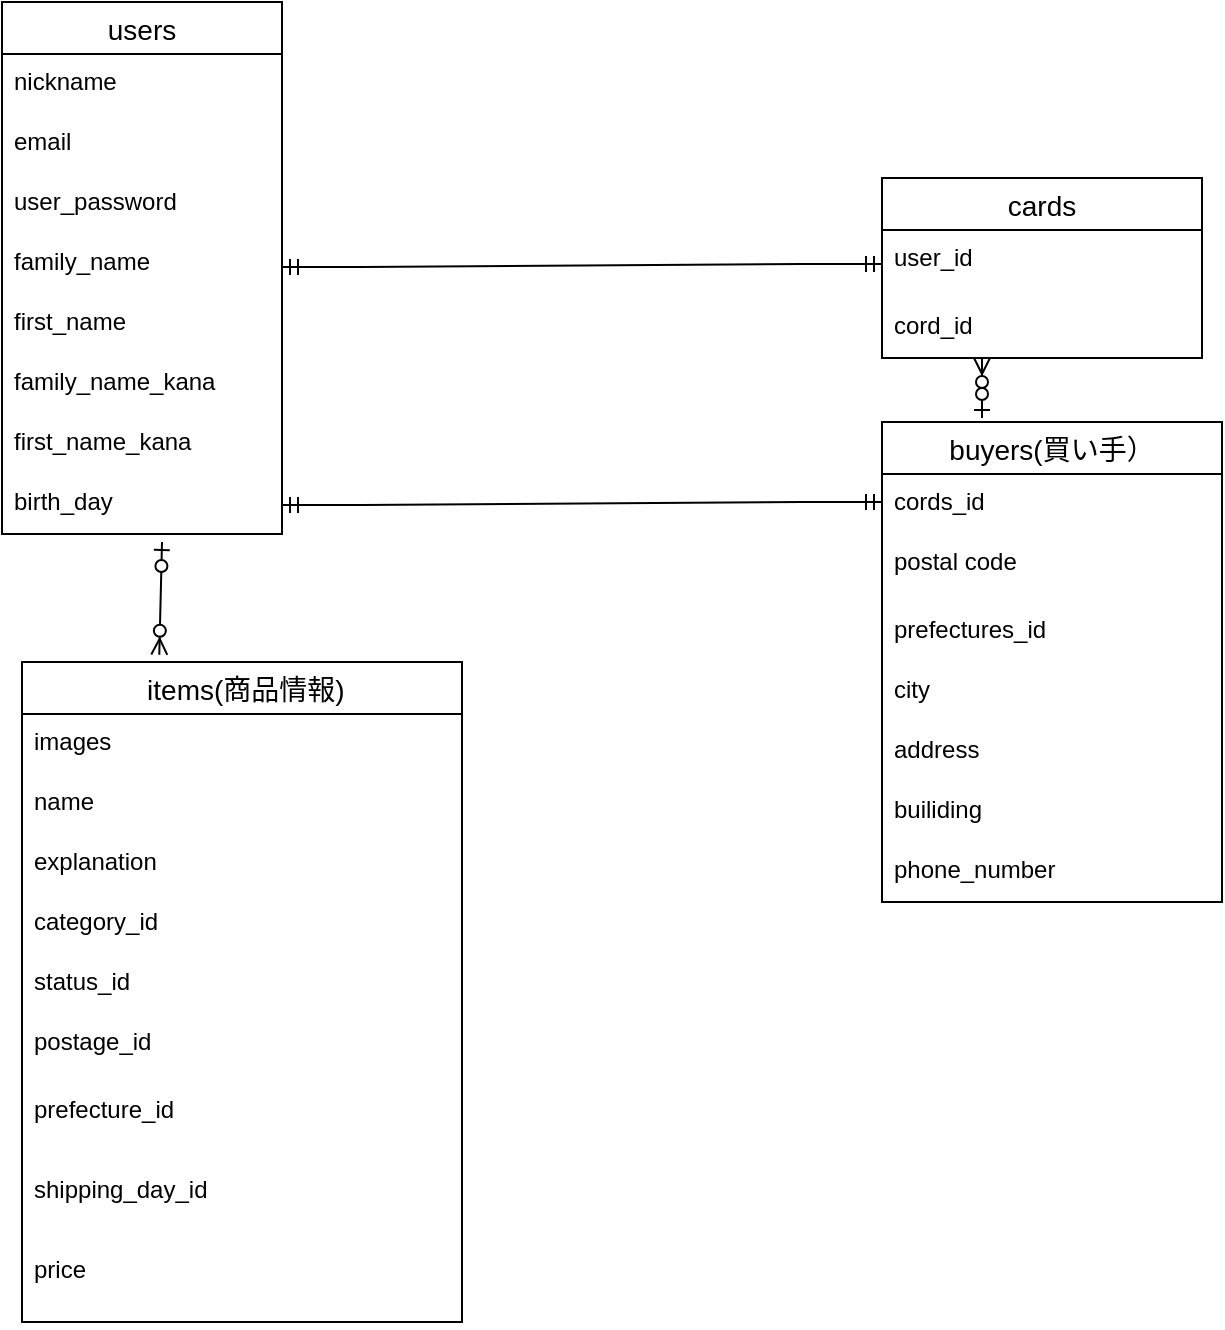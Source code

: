 <mxfile>
    <diagram id="7CV6pu6lqAVUQmDIPTkB" name="ページ1">
        <mxGraphModel dx="1014" dy="1807" grid="1" gridSize="10" guides="1" tooltips="1" connect="1" arrows="1" fold="1" page="1" pageScale="1" pageWidth="827" pageHeight="1169" math="0" shadow="0">
            <root>
                <mxCell id="0"/>
                <mxCell id="1" parent="0"/>
                <mxCell id="bejHmZfzatPukMnk0wDc-18" value="users" style="swimlane;fontStyle=0;childLayout=stackLayout;horizontal=1;startSize=26;horizontalStack=0;resizeParent=1;resizeParentMax=0;resizeLast=0;collapsible=1;marginBottom=0;align=center;fontSize=14;" vertex="1" parent="1">
                    <mxGeometry x="80" y="-1130" width="140" height="266" as="geometry"/>
                </mxCell>
                <mxCell id="bejHmZfzatPukMnk0wDc-19" value="nickname&#10;" style="text;strokeColor=none;fillColor=none;spacingLeft=4;spacingRight=4;overflow=hidden;rotatable=0;points=[[0,0.5],[1,0.5]];portConstraint=eastwest;fontSize=12;" vertex="1" parent="bejHmZfzatPukMnk0wDc-18">
                    <mxGeometry y="26" width="140" height="30" as="geometry"/>
                </mxCell>
                <mxCell id="bejHmZfzatPukMnk0wDc-29" value="email" style="text;strokeColor=none;fillColor=none;spacingLeft=4;spacingRight=4;overflow=hidden;rotatable=0;points=[[0,0.5],[1,0.5]];portConstraint=eastwest;fontSize=12;" vertex="1" parent="bejHmZfzatPukMnk0wDc-18">
                    <mxGeometry y="56" width="140" height="30" as="geometry"/>
                </mxCell>
                <mxCell id="bejHmZfzatPukMnk0wDc-31" value="user_password" style="text;strokeColor=none;fillColor=none;spacingLeft=4;spacingRight=4;overflow=hidden;rotatable=0;points=[[0,0.5],[1,0.5]];portConstraint=eastwest;fontSize=12;" vertex="1" parent="bejHmZfzatPukMnk0wDc-18">
                    <mxGeometry y="86" width="140" height="30" as="geometry"/>
                </mxCell>
                <mxCell id="bejHmZfzatPukMnk0wDc-30" value="family_name" style="text;strokeColor=none;fillColor=none;spacingLeft=4;spacingRight=4;overflow=hidden;rotatable=0;points=[[0,0.5],[1,0.5]];portConstraint=eastwest;fontSize=12;" vertex="1" parent="bejHmZfzatPukMnk0wDc-18">
                    <mxGeometry y="116" width="140" height="30" as="geometry"/>
                </mxCell>
                <mxCell id="bejHmZfzatPukMnk0wDc-39" value="first_name" style="text;strokeColor=none;fillColor=none;spacingLeft=4;spacingRight=4;overflow=hidden;rotatable=0;points=[[0,0.5],[1,0.5]];portConstraint=eastwest;fontSize=12;" vertex="1" parent="bejHmZfzatPukMnk0wDc-18">
                    <mxGeometry y="146" width="140" height="30" as="geometry"/>
                </mxCell>
                <mxCell id="bejHmZfzatPukMnk0wDc-41" value="family_name_kana" style="text;strokeColor=none;fillColor=none;spacingLeft=4;spacingRight=4;overflow=hidden;rotatable=0;points=[[0,0.5],[1,0.5]];portConstraint=eastwest;fontSize=12;" vertex="1" parent="bejHmZfzatPukMnk0wDc-18">
                    <mxGeometry y="176" width="140" height="30" as="geometry"/>
                </mxCell>
                <mxCell id="bejHmZfzatPukMnk0wDc-43" value="first_name_kana" style="text;strokeColor=none;fillColor=none;spacingLeft=4;spacingRight=4;overflow=hidden;rotatable=0;points=[[0,0.5],[1,0.5]];portConstraint=eastwest;fontSize=12;" vertex="1" parent="bejHmZfzatPukMnk0wDc-18">
                    <mxGeometry y="206" width="140" height="30" as="geometry"/>
                </mxCell>
                <mxCell id="bejHmZfzatPukMnk0wDc-40" value="birth_day" style="text;strokeColor=none;fillColor=none;spacingLeft=4;spacingRight=4;overflow=hidden;rotatable=0;points=[[0,0.5],[1,0.5]];portConstraint=eastwest;fontSize=12;" vertex="1" parent="bejHmZfzatPukMnk0wDc-18">
                    <mxGeometry y="236" width="140" height="30" as="geometry"/>
                </mxCell>
                <mxCell id="bejHmZfzatPukMnk0wDc-44" value=" items(商品情報)" style="swimlane;fontStyle=0;childLayout=stackLayout;horizontal=1;startSize=26;horizontalStack=0;resizeParent=1;resizeParentMax=0;resizeLast=0;collapsible=1;marginBottom=0;align=center;fontSize=14;" vertex="1" parent="1">
                    <mxGeometry x="90" y="-800" width="220" height="330" as="geometry"/>
                </mxCell>
                <mxCell id="bejHmZfzatPukMnk0wDc-63" value="images" style="text;strokeColor=none;fillColor=none;spacingLeft=4;spacingRight=4;overflow=hidden;rotatable=0;points=[[0,0.5],[1,0.5]];portConstraint=eastwest;fontSize=12;" vertex="1" parent="bejHmZfzatPukMnk0wDc-44">
                    <mxGeometry y="26" width="220" height="30" as="geometry"/>
                </mxCell>
                <mxCell id="bejHmZfzatPukMnk0wDc-65" value="name" style="text;strokeColor=none;fillColor=none;spacingLeft=4;spacingRight=4;overflow=hidden;rotatable=0;points=[[0,0.5],[1,0.5]];portConstraint=eastwest;fontSize=12;" vertex="1" parent="bejHmZfzatPukMnk0wDc-44">
                    <mxGeometry y="56" width="220" height="30" as="geometry"/>
                </mxCell>
                <mxCell id="bejHmZfzatPukMnk0wDc-62" value="explanation" style="text;strokeColor=none;fillColor=none;spacingLeft=4;spacingRight=4;overflow=hidden;rotatable=0;points=[[0,0.5],[1,0.5]];portConstraint=eastwest;fontSize=12;" vertex="1" parent="bejHmZfzatPukMnk0wDc-44">
                    <mxGeometry y="86" width="220" height="30" as="geometry"/>
                </mxCell>
                <mxCell id="bejHmZfzatPukMnk0wDc-70" value="category_id" style="text;strokeColor=none;fillColor=none;spacingLeft=4;spacingRight=4;overflow=hidden;rotatable=0;points=[[0,0.5],[1,0.5]];portConstraint=eastwest;fontSize=12;" vertex="1" parent="bejHmZfzatPukMnk0wDc-44">
                    <mxGeometry y="116" width="220" height="30" as="geometry"/>
                </mxCell>
                <mxCell id="bejHmZfzatPukMnk0wDc-68" value="status_id" style="text;strokeColor=none;fillColor=none;spacingLeft=4;spacingRight=4;overflow=hidden;rotatable=0;points=[[0,0.5],[1,0.5]];portConstraint=eastwest;fontSize=12;" vertex="1" parent="bejHmZfzatPukMnk0wDc-44">
                    <mxGeometry y="146" width="220" height="30" as="geometry"/>
                </mxCell>
                <mxCell id="bejHmZfzatPukMnk0wDc-64" value="postage_id" style="text;strokeColor=none;fillColor=none;spacingLeft=4;spacingRight=4;overflow=hidden;rotatable=0;points=[[0,0.5],[1,0.5]];portConstraint=eastwest;fontSize=12;" vertex="1" parent="bejHmZfzatPukMnk0wDc-44">
                    <mxGeometry y="176" width="220" height="34" as="geometry"/>
                </mxCell>
                <mxCell id="bejHmZfzatPukMnk0wDc-71" value="prefecture_id" style="text;strokeColor=none;fillColor=none;spacingLeft=4;spacingRight=4;overflow=hidden;rotatable=0;points=[[0,0.5],[1,0.5]];portConstraint=eastwest;fontSize=12;" vertex="1" parent="bejHmZfzatPukMnk0wDc-44">
                    <mxGeometry y="210" width="220" height="40" as="geometry"/>
                </mxCell>
                <mxCell id="bejHmZfzatPukMnk0wDc-72" value="shipping_day_id" style="text;strokeColor=none;fillColor=none;spacingLeft=4;spacingRight=4;overflow=hidden;rotatable=0;points=[[0,0.5],[1,0.5]];portConstraint=eastwest;fontSize=12;" vertex="1" parent="bejHmZfzatPukMnk0wDc-44">
                    <mxGeometry y="250" width="220" height="40" as="geometry"/>
                </mxCell>
                <mxCell id="bejHmZfzatPukMnk0wDc-74" value="price" style="text;strokeColor=none;fillColor=none;spacingLeft=4;spacingRight=4;overflow=hidden;rotatable=0;points=[[0,0.5],[1,0.5]];portConstraint=eastwest;fontSize=12;" vertex="1" parent="bejHmZfzatPukMnk0wDc-44">
                    <mxGeometry y="290" width="220" height="40" as="geometry"/>
                </mxCell>
                <mxCell id="bejHmZfzatPukMnk0wDc-54" value="cards" style="swimlane;fontStyle=0;childLayout=stackLayout;horizontal=1;startSize=26;horizontalStack=0;resizeParent=1;resizeParentMax=0;resizeLast=0;collapsible=1;marginBottom=0;align=center;fontSize=14;" vertex="1" parent="1">
                    <mxGeometry x="520" y="-1042" width="160" height="90" as="geometry"/>
                </mxCell>
                <mxCell id="bejHmZfzatPukMnk0wDc-55" value="user_id&#10;" style="text;strokeColor=none;fillColor=none;spacingLeft=4;spacingRight=4;overflow=hidden;rotatable=0;points=[[0,0.5],[1,0.5]];portConstraint=eastwest;fontSize=12;" vertex="1" parent="bejHmZfzatPukMnk0wDc-54">
                    <mxGeometry y="26" width="160" height="34" as="geometry"/>
                </mxCell>
                <mxCell id="bejHmZfzatPukMnk0wDc-56" value="cord_id" style="text;strokeColor=none;fillColor=none;spacingLeft=4;spacingRight=4;overflow=hidden;rotatable=0;points=[[0,0.5],[1,0.5]];portConstraint=eastwest;fontSize=12;" vertex="1" parent="bejHmZfzatPukMnk0wDc-54">
                    <mxGeometry y="60" width="160" height="30" as="geometry"/>
                </mxCell>
                <mxCell id="bejHmZfzatPukMnk0wDc-58" value="buyers(買い手）" style="swimlane;fontStyle=0;childLayout=stackLayout;horizontal=1;startSize=26;horizontalStack=0;resizeParent=1;resizeParentMax=0;resizeLast=0;collapsible=1;marginBottom=0;align=center;fontSize=14;" vertex="1" parent="1">
                    <mxGeometry x="520" y="-920" width="170" height="240" as="geometry"/>
                </mxCell>
                <mxCell id="bejHmZfzatPukMnk0wDc-59" value="cords_id&#10;" style="text;strokeColor=none;fillColor=none;spacingLeft=4;spacingRight=4;overflow=hidden;rotatable=0;points=[[0,0.5],[1,0.5]];portConstraint=eastwest;fontSize=12;" vertex="1" parent="bejHmZfzatPukMnk0wDc-58">
                    <mxGeometry y="26" width="170" height="30" as="geometry"/>
                </mxCell>
                <mxCell id="bejHmZfzatPukMnk0wDc-81" value="postal code" style="text;strokeColor=none;fillColor=none;spacingLeft=4;spacingRight=4;overflow=hidden;rotatable=0;points=[[0,0.5],[1,0.5]];portConstraint=eastwest;fontSize=12;" vertex="1" parent="bejHmZfzatPukMnk0wDc-58">
                    <mxGeometry y="56" width="170" height="34" as="geometry"/>
                </mxCell>
                <mxCell id="bejHmZfzatPukMnk0wDc-82" value="prefectures_id" style="text;strokeColor=none;fillColor=none;spacingLeft=4;spacingRight=4;overflow=hidden;rotatable=0;points=[[0,0.5],[1,0.5]];portConstraint=eastwest;fontSize=12;" vertex="1" parent="bejHmZfzatPukMnk0wDc-58">
                    <mxGeometry y="90" width="170" height="30" as="geometry"/>
                </mxCell>
                <mxCell id="bejHmZfzatPukMnk0wDc-80" value="city" style="text;strokeColor=none;fillColor=none;spacingLeft=4;spacingRight=4;overflow=hidden;rotatable=0;points=[[0,0.5],[1,0.5]];portConstraint=eastwest;fontSize=12;" vertex="1" parent="bejHmZfzatPukMnk0wDc-58">
                    <mxGeometry y="120" width="170" height="30" as="geometry"/>
                </mxCell>
                <mxCell id="bejHmZfzatPukMnk0wDc-77" value="address" style="text;strokeColor=none;fillColor=none;spacingLeft=4;spacingRight=4;overflow=hidden;rotatable=0;points=[[0,0.5],[1,0.5]];portConstraint=eastwest;fontSize=12;" vertex="1" parent="bejHmZfzatPukMnk0wDc-58">
                    <mxGeometry y="150" width="170" height="30" as="geometry"/>
                </mxCell>
                <mxCell id="bejHmZfzatPukMnk0wDc-34" value="builiding" style="text;strokeColor=none;fillColor=none;spacingLeft=4;spacingRight=4;overflow=hidden;rotatable=0;points=[[0,0.5],[1,0.5]];portConstraint=eastwest;fontSize=12;" vertex="1" parent="bejHmZfzatPukMnk0wDc-58">
                    <mxGeometry y="180" width="170" height="30" as="geometry"/>
                </mxCell>
                <mxCell id="bejHmZfzatPukMnk0wDc-79" value="phone_number" style="text;strokeColor=none;fillColor=none;spacingLeft=4;spacingRight=4;overflow=hidden;rotatable=0;points=[[0,0.5],[1,0.5]];portConstraint=eastwest;fontSize=12;" vertex="1" parent="bejHmZfzatPukMnk0wDc-58">
                    <mxGeometry y="210" width="170" height="30" as="geometry"/>
                </mxCell>
                <mxCell id="bejHmZfzatPukMnk0wDc-83" value="" style="edgeStyle=entityRelationEdgeStyle;fontSize=12;html=1;endArrow=ERmandOne;startArrow=ERmandOne;entryX=0;entryY=0.5;entryDx=0;entryDy=0;" edge="1" parent="1" target="bejHmZfzatPukMnk0wDc-55">
                    <mxGeometry width="100" height="100" relative="1" as="geometry">
                        <mxPoint x="220" y="-997.5" as="sourcePoint"/>
                        <mxPoint x="510" y="-997.5" as="targetPoint"/>
                    </mxGeometry>
                </mxCell>
                <mxCell id="bejHmZfzatPukMnk0wDc-89" value="" style="fontSize=12;html=1;endArrow=ERzeroToMany;startArrow=ERzeroToOne;entryX=0.312;entryY=-0.011;entryDx=0;entryDy=0;entryPerimeter=0;" edge="1" parent="1" target="bejHmZfzatPukMnk0wDc-44">
                    <mxGeometry width="100" height="100" relative="1" as="geometry">
                        <mxPoint x="160" y="-860" as="sourcePoint"/>
                        <mxPoint x="163" y="-820" as="targetPoint"/>
                    </mxGeometry>
                </mxCell>
                <mxCell id="bejHmZfzatPukMnk0wDc-90" value="" style="edgeStyle=entityRelationEdgeStyle;fontSize=12;html=1;endArrow=ERmandOne;startArrow=ERmandOne;entryX=0;entryY=0.5;entryDx=0;entryDy=0;" edge="1" parent="1">
                    <mxGeometry width="100" height="100" relative="1" as="geometry">
                        <mxPoint x="220" y="-878.5" as="sourcePoint"/>
                        <mxPoint x="520" y="-880" as="targetPoint"/>
                    </mxGeometry>
                </mxCell>
                <mxCell id="bejHmZfzatPukMnk0wDc-91" value="" style="fontSize=12;html=1;endArrow=ERzeroToMany;startArrow=ERzeroToOne;" edge="1" parent="1">
                    <mxGeometry width="100" height="100" relative="1" as="geometry">
                        <mxPoint x="570" y="-922" as="sourcePoint"/>
                        <mxPoint x="570" y="-952" as="targetPoint"/>
                        <Array as="points">
                            <mxPoint x="570" y="-922"/>
                            <mxPoint x="570" y="-932"/>
                        </Array>
                    </mxGeometry>
                </mxCell>
            </root>
        </mxGraphModel>
    </diagram>
</mxfile>